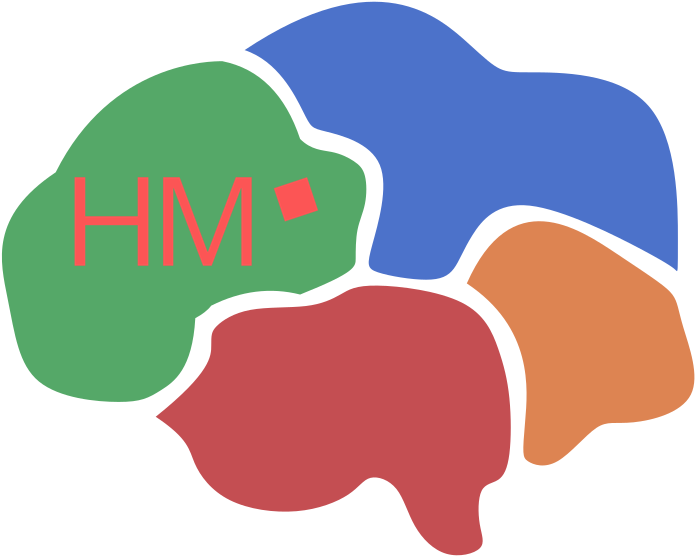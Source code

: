 <?xml version="1.0"?>
<!DOCTYPE ipe SYSTEM "ipe.dtd">
<ipe version="70212" creator="Ipe 7.2.13">
<info created="D:20210325151954" modified="D:20220215014743"/>
<preamble>\usepackage{libertine}
\usepackage[libertine]{newtxmath}</preamble>
<bitmap id="1" width="974" height="354" BitsPerComponent="8" ColorSpace="DeviceRGBAlpha" Filter="FlateDecode" length="8520" alphaLength="6222" encoding="base64">
eNrt3c1Sm0nSBlAuzVsWOAB1W2CHI1hxHdw2yIoauv1902O3wfxIlVmZ54nazK5Hb2XV0at0
8u3PP7+FrhORudn98Ufsnh+rbft99CnhtJHy+fbpk/oSOUjG3d3uzz+/3/UjQ3WrTSFt0iZt
kd53sfqSSsD+73r8n6rb3hDSJu1Jn/zlpf0vGYVwcUHaIgcE9j/S/vSJtG0SIW3SnrP2CY5c
kV+UWPSh5DaXYsD+4c69uyNtEdIm7Qlr58ARJeY2lx7AztNAojaFtEm7ibQf18NmowQkVe79
OwiRIwA7TwOJ2hTSJu0+0nbmSLoTaf2pIypLEgI7TwOJ2hTSJu1W0h6OHckDiQ8ffIcVORKw
kzSQqE0hbdJrJW3HjuTJtyovtJWVJAR2kgYStSmkTdqkLdLzClZWUhjYSRpI1KaQNml3k7bB
2pICGCXGaLvNJTOwMzSQqE0hbdLuJm2DtSVFZZUYo+02l9cB+++Bq/Mv4sAGErUppE3a3aRt
sLaoLLe5dAB2hgYStSmkTdrdpG2wtoTnvlxNeaaSE9jhDSRqU0ibtBtK2+EjwQdRoakjCkoy
Azu8gURtCmmTdk9pG6wtYQ4pNEbbbS7JgR3eQKI2hbQBr6e0nT8SlW/lXmirJsDerfAvfEMa
SNSmkDZpk7ZIq5tXNUkrYMc2kKhNIW3Sbittg7UlwCe1xmi7zQF7sWN/egOJ2hTSJu220jZY
WwIKqtYYbbc5YC825XX6sa82hbRJu620DdYWBeU2lw7ADjz21aaQNmm3lfZfg7WdQjIx93VL
ycMFbA0kpC1C2qT989JAIjPPn4pTR9zmgK2BhLRFSJu0DdaWYMZUHKPtNgdsDSSkLULapO21
toTnW2nJeL6ArYGEtEVIm7QdRBImbUUkgN2vgURtCmmTNmkbrC1H503RMdpuc8DWQELaIqRN
2r8ZrB3xJ3qlVfZ+GBLAbtlAojaFtEmbtA3WFnXkNgdsDSSkLULahGCwtiyX++3WP3YQwO75
gkVtCmmTNmmbQCK1jx23OWBbUQ0kalNceaRN2gZryxEVVHqMttscsDWQkLYIaZO219oSlW89
IORBA7YGEtIWIW3SdiLJbGmrHQHsxg0kalNIm7RJ+5+nc3WlRuSQOqo+RtttDtgaSEhbhLRJ
22BtUT5uc8C25jeQqE0hbdJGBYO1Rfm4zQFbAwlpi5A2KhisLaukwxhttzlgayAhbRHSJm0T
SKThaeM2B2wr/KdMtSnuPtIm7Z+f0c2NSpH3IqrHGG23OWBrICFtEdImba+1ZXK+NXOUJw7Y
XmuTtghpk7ajSSZJW8kIYK8i7WNOnVKbQtqkTdq/eEyXl4pF3o6rNmO03eaArYGEtEVIm7QN
1papVfPpE2kDtqWBhLSFtEk7rbS/n3v7cqeutJB2xBu5vds8AbORVQMJaQtpkzZpv2iw9nar
XuQNmT9G+/tPMKSdIciqgYS0hbRJeyFpR/a7aiCRtx0y80+VzYa0SdvK+VMmaQtpk3Zmacce
U+P0VMnIqxIyRju2VN3mP2yAszNk1UBC2kLapE3aXmtLkVv1/3cpaXutbSVsICFtIW3STi7t
2L+1p2Qk+a06zs5IO9ce6Dd5RgMJaYuQ9rrS/uupxd1cBmvLyxPwzwr+5++ZknaWbaCBRAMJ
aQtpk/ZS0r7fbMIGazum5OXFMv0r4cPf/xaStP20YaVtICFtIW3Szi/twMPKYG1JWyw/bU7S
TiRtDSQaSEhbSJu0l5J24B/dM1hbXpKAMdqknTUaSDSQkLaQNmmvJe3IP75mAom85GyJ/kcE
pJ3rtTa1aiAhbSFt0l5H2n+dV3HPzmBt+c07zLgx2qSdVNoaSDSQkLaQNmkvJe2d19riBebT
e5K0c3350kCigYS0hbRJeylpj7s7h5WQ9lO/s5C2XWElbCAhbSFt0l5F2rGPz2BtefLt5fQx
2rv/GaNN2nmlrYFEAwlpC2mT9lLSDvx3kQZry5M1Mn+M9q/m4ZB2uq9gGkg0kJC2kDZpLyXt
E4O1pX2NPPWlj7Qzvtam1vYNJKQtpE3ai0nbYG3JlPAx2qSdWtoaSNo3kJC2kDZpryXt8fWr
CSSS6EiZf4ZcX5P2KtFAooGEtIW0SXstacceXAZryw+Omj9G++nbn7STvtam1t4NJKQtpE3a
y0l7F/qDrCKSwDv0mbog7aSbRANJ79fapC2kTdrLSfsk9K/YKCIJvEMHaS/3w4cGknXXr8Zp
krYIaXeQ9t5gbQkX1Pwx2s++YSNt38ishA0kpC2kTdorSjtysPYh3nJIgcwfoz02G9JeUtoa
SBo3kJC2kDZpryjtwOPLn7CRqNLIWapu89///KGBpHEDCWkLaZP2qtKOe5QPz75alA6532yy
3fiknfq1NrJ2bSAhbSFt0l5U2sPZJYEnyfzWkY8fSXthaWsg6dpAQtpC2qS9qLRPDNaWoKQa
o03aa+wZDSRdG0hIW0ibtNeV9sP0P4Tt+JKQ95MvKQfStm2shBc3aQtpk/a60o7VhWrqS6b5
50buWlAOL9o20bePFdJAQtpC2qRN2gZry8sz/x8I7F92y5N29p2jgaRlAwlpC2mT9tLSnv/X
QwzWbp75fzVppP/W6TZ/Kbo0kPRrICFtIW3SXlraJwZrS/WKSF6qbvNXoEsDSb8GEtIW0ibt
5aVtsLbMSsIx2qS9UDSQNGwgIW0hbdJeXdoBI9ccYm0PkPljtL3TLvZaWwNJswYS0hbSJu3V
pR3iH4O1O76QjPhOl79U3eavc5cGkmYNJKQtpE3aBaQ9DNaWim8jH7Zb0q72fU0DSbMGEtIW
0ibtAtKOPc2UVRdp5/4nt6TtK5uV8AYnbSFt0q4hbYO15bivIrOO0Sbt9aStgaRTAwlpC2mT
dg1pjy9fDNaWIxZC1jHapL3etzYNJJ0aSEhbSJu0a0g78E2RwdotpJ3+fiTtlV5rayBp00BC
2kLapF1G2ru4x/rgNCudgDHar/+RmrRXkrYGknUbSF75Wpu0hbRJu4y0R+CZpoGk9rkxf4z2
7S1pF44GkqUXaYuQdk9pnxisLcdA0fQx2m/b/KS92GttDSQ9GkhIW0ibtCtJe1xdea0tq4vo
frMh7fr7SgNJjwYS0hbSJu1K0j4xWFsOLqJFNhJpL/ZbiQaSHg0kpC2kTdrVpB3YQOJMq8eh
dUbZkLafS6yEpz1pC2nDWDFpj7iHu3/9vAix/38+Ij5/Ju0u0tZA0qCBhLSFtEm7mLRPDNaW
A1ponW5/0l7vFxMNJA0aSEhbSJu060nbYG05SOaP0d6942cR0vZa20p4m5O2kDZp15N2JLZN
IHFcBJ0PpO1HEythAwlpi6uTtEtKe2+wtrwvAWO03/c1jbSX3GYaSKo3kJC2kDZpl5T2uL42
WFve9bJxqRfapG2nWTkvdNIW0ibtktI+MVhbVts/i5aqPb/uSWVN+B2KtIW0SbustA3Wljf/
JrLghUjaq242DSSlG0hIW0ibwapK22BtWWjbD9Lu/FpbA0ndBhLSFtIm7arSPombQGKw9vLy
mbxnDvHVjLTtNythAwlpC2mTdmFp3xusLW/YNvPHaB9it5D2utFAUriBhLSFtEm7sLQj+WEC
iVPixVt9LL3V3eYHea2tgaRoAwlpizuUtItLO+6JG6y95NvF6WO09wf6Ukbaa0sbWYs2kJC2
kDZp15Z24L+L9Frbq8UXnQlXV6QtGkiqNpCQtpA2adeW9onB2pJ7t6xeqrb6ut/yrAk3O2kL
aZN2fWkbrC1pfwE53A8fpO1bnvUt34VF2kLa6FVe2uPuLmywtlPObn/+QLi5IW35v5NKA8m6
6+lBnaQtpE3a5aV9YrC25HypeNC/cETaFXagBpJyDSSkLaRN2h2kPbbbsMHa2626WyLzx2gf
dug6afuuZyVsICFtIW3S7iDtwONu5y+zOxym/N5B2gWigaReAwlpi8uUtLtI22BteUY488do
H/orGGkXea2tgaRWAwlpC2mTdhNpj3zvOqQzb4Z32pLyFah12GuLtIW0SbuJtE9Cx/0pPbw5
9pYg7SI/r2ggqdVAQtpC2qTdR9qBT99g7dS2KfH3Q0nb9z4rYQMJaQtpE1cfaY+4Q8+4v9Sb
fPqPHeP2lrTlSWnH/fpmHfzmIm0hbdLuI+3A/zuk7RVi1b3tNj/8OwENJIUaSEhbSJu0W0l7
XF4arC0/bIkqhwBp+/ZnJWwgIW0hbdJuJe0Tg7XlpzOhysVH2qWkrYGkSgMJaQtpkzZpG6zd
94X2+mO0SbvmztRAUqWBhLSFtEm7m7THzY3B2hJ1CY7zc9KW5O8ErANe9KQtpE3a3aR9YrC2
RO2EIwz3I22b08rcQELaQtqk3VDaD5uNDSDz/y3kUXv1Sbva/tRAUqKBhLSFtEGrobRPjPuT
kDHax3z6pF3wtTayrt9AQtpC2qTdVNpBv8ySdlvGVP3y6DY/4hbVQLJ+AwlpC2mTdk9pj+tr
g7U7J2CM9pGfO2kX3KUaSNZvICFtIW3S7intE4O1mx8F5e470vbLi5WwgYS0hbRJm7QN1m73
qnD6GG3SljceUxpIFm8gIW0hbdJuK+0Qbjn9er4nHKQtbzumNJAs3kBC2kLapN1W2rH7QTE2
ek94zDHapO2LoZW5gYS0hbRJu7O077dbO6HdS8Kinfmk7Yuhla6BJJocalNIm7RjpR34f3A/
5T2n/OKJz3XL404epXey27zed0PrgL9nkbaQNml3l7bB2t3eEBb9SkXaNq2Vbe0T/DcoHyFt
0o6V9jg/DxusvdkoyfKvB8flJWnLe6WtgWTNF9qx/+5ebQppk3YGaQe+L9o5A+efAHWvOdKu
/A3x5gZc1wJ2nt8jlI+QNmmHK3QX977IYO2pXKk4Rpu0u7zWJtilgE3aQtqkTdr/AOzuzjHI
Kqt/kyLt4rtXA8lSwCZtIW3SJu0kG0NVVrXKnOF+pN3lFxkNJEsBm7SFtEmbtH+4xTYbW6I4
VD5/nv0vXuc+WdL2VdHKA2zSFtLGKtJOch4arD1pJ8+t/flTHEm7vrQT/BkUwF7lZlGbQtqk
nU7aQXvDYO2S36Tmf4Ei7fq/y2ggWQfYpC2kTdqk/fMt9vWrwdplidKg0km7xRdGDSSLAJu0
hbRJm7TzHIkGax+98Kf7pE+pus2nnlEaSBYBNmkLaZM2aWfwmMHaJV9of4vovSftFptZA8ki
wCZtIW3SJu1f3GKhp6LyPNZNN/0L1FEvbtK2n/E4P7BJW0ibtEk7G1eU57FuurlVP3mMNmnb
z1ZCYJO2kDZpk/avX2vbG7Uyf4z22G5JW464pTWQrABs0hbSpinSznYwGqx9lA08veS7larb
POCM0kCSHtikLaRN2qT95MFosHYlk0x+jkGtI6Tda1drIEkPbNIW0iZt0n4qgT/OPjgVD/so
5xf4+TlpS+EzCrBJW4S0SfsAZ2PQj7M7DSSHrfcGY7RJu+lrbQ0kuYFN2kLapE3az+Rhs7FD
vNBe64sSafeStgaS3MAmbSFtjiLtpG7xWnvZl37j7o60ZdIXybYNJIsAm7SFtEmbtNO6RZ2u
+NJv33jH2rRNvksCNmmLkDZpH+yV0cVF2Ca5vlaq731885/aZkPaUvi7JGCTtghpk3aNE3If
NymuTPqM0Sbtvl8nCzeQrA/sPNLeW9bcFb7nSZu0DdYu+OwSfDki7Y77vFgDSSFg55G2ZXVb
pL2QtB/PfIO1l3zXN7+uz85IWwIUV6OBpCKwSduySJu0X5KdwdoLZvZTy/GwSFsDCWCTtmVZ
pL2WtO8N1vZC+7c/QET/W0jS9lobsEnbsizSXlHakeek19orwCPPRiXtphsesD0gy7JIG2Do
pei9trdR7VUNJM8Du/f2wB7LIm3SztaNYLD2Qg9rXF6SNmlrIAFs0rYs0ibt5S4yg7Xzb1el
StosB9ikbVmkTdrvyc5gbZcaaZN22p9ywhtIAJu0LYu0Sfs9F9ndncHaC3hju51dzqenSpW0
e/7utvvjj8dT+vFs9OGTtmWRNmkf4LV2UAOJwdppn1G2R0PaOAfYpG1ZFmkvKu1hzyR/oT39
d4eH7VapknaW/X/kBhLAJm3LIm3SLntgeq2d79fzhC30pK0EAJu0Lcsi7YWlHfSX2TEm4XW2
z/f1h7SVAGA7mizLIu11pT2+fjVYO+lP554IaauCdzeQADZpWxZpk3arFgXj/pLu0pRzzklb
3nZAATZpWxZpk3aSGKztLku7OUlbANvpZFkWaS+NmUBsZ5t0kehH8/ljtEmbtHPWwgsaSACb
tC2LtF3fmaW9jxqs7S+zP/XdZ/IY7awPgrTl5OkGEsAmbcsibdf3EtKOHKx9e+va+vlxTB+j
PTYbpUraq7gOsEnbskibtNeSduTJ6bX2i9/gNSQlacv3VwG7v/+A6aOxh4+DtC2LtEl7RWkb
rN32Fkv8V4RIW8QZZVkWaReQtr/M3vZBjI8flSppi5C2ZZE2aZc8PI37i92cPg3SFiFtyyJt
0j52HqZPliPt8Ctsl7h1hLRFHFOWZZF2GWkHfjIGa39PwBhtG5K0RUjbskibtOd8MgZrh2by
GO19+o+dtEVI27Is0i4j7XFxYbB22Ic/f4y2H1lIW4S0LYu0SbvDEdr+tfaOJElbhLQtyyLt
2tIOaiABm9kjzVf4akPaIqRtWRZpV5L2+PDBRgr42H3apC1C2pZlkXZ1aZ9EtDEY97ef/jc6
lSppi5C2ZZE2aXd4v0raxiqStojzyrIs0u4g7cCDtOdg7cljtBf6RkPaIi4Iy7JIu560wz6i
lhNIdn47IG0R0rYsi7TbSHt8+WKw9qSP2hht0hYhbbUpmV+IxY1lI+2q0j6ZP3Su6ylqjDZp
i5C22hTSJu1u0t4ZrF3yG81S/TmkLULaalNIm7RLSnvEHad9BmsPzTmkLULaalNIm7T7Sfuv
rRXUQLL/9KlJ8U4eo71b7YMlbRHSVptC2qRdVdrj6spg7UoX1v1mo1Td5iKkLULapN38RO0w
WHvyGO0VryfSFnEvqE0hbdImbZ/VWyrXLwWkLULaalNIm7Qb63EE7qvSg7UDxmh//kzabnMR
0hYhbdLOdaga93eMsp38Ya75xzdJW4S01aaQNmnXlvbOcXqMq2ry1JE1P0zSFiFttSmkTdrl
e493ttZBM3ySpC1C2mpTSJu0Sfv7J2aw9sqf527Zj5G0RUhbbQppk3Z5aUf9u8iqg7VVKGmL
OMHUppA2aZN2+NFab7C2MdqkLULaalNIm7RJ+4ejNaiBpN5g7dlN7yt34JC2CGmrTSFt0u6A
RoO1D/Mxzh+j7Z2221yEtEVIm7TttAbn6m7yTwNrjtEmbRHSVpvCP6TdTdr3ztX331Bzq3X1
LUfaIqStNoW0SbtPy/HeHntHxvT9Nuw3t7kIaYuQNmmv8tEFbbYag7Unf3r7xVtHSFuEtNWm
kDZpt5K2wdoLXU/j6oq03eYipC1C2qTtjP3tut9s1v6SYow2aYuQttoU0iZt0n7+jI0arL14
A8nsqSM1+m3c5iKkrTaFtEm7k7QN1n7LhzZ/jPbNDWm7zUVIW4S0SXu9LRe12ZZ9T7ub/kNA
jZ1G2iKkrTaFtEm7m7TntxyvfsBOHqP9sN2StttchLRFSJu0nbSv22zX1+t9MTGnhbRFSFtt
CmmTNmm//KSNGqy94IxoY7RJW4S01aaQNmmT9stjsHbaW2l4p+02FyFtEdIm7dUP26Bxf2sN
1jZGm7RFSFttCmmTNmmvsvHWGqw9e+pIodYR0hYhbbUppE3abaU9Av9d5CKDtQPGaC87cpy0
RUhbbQppkzZpp4DQIq+1J7/QtsHc5iKkLULapF0m4/LSSfvcfTS3Ngdpu81FSFuEtEnbkdtg
sPZw+5C2CGmrTSFt0ibt9xy5Bms/tc0mj9Embbe5CGmLkDZp18q4uTFYO8NlNM7PSdttLkLa
IqRN2tVOXYO1//0FZLPxT0RJW4S01aaQNmmT9jvzMFmVKwzWnlyVu1pjtElbhLTVppA2aZN2
+Eeac3x0wBjtuzv7ym0uQtoipE3aRFS+a2L2C+2irSOkLULaalNIm7RJ+zHj+tqRG3UNje2W
tN3mIqQtQtqk7ewtP1h7fPni0iFtEae92hTSJm3SLnD2Zhv3t3fpkLYIaatNIW3SJu2DZtze
OnXn30Hj7Iy03eYipC1C2q7vXfXzYdd+sPbsMdpFh/uRtghpq00hbdIm7Z9yv93GfLBpwDl7
6kj1HUXaIqStNoW0SZuLwj/bDIO1J4/RftxOw3Zym4uQtghpu777SDuogSRDH8XkStzXHaNN
2iKkrTaFtEmbtP+d0fjsnV13V1ek7TYXIW0R0nZ995H2X4dw0IaMHaxtjDZpi5C22hTSJm3S
PvqGbDlYe/amatA6QtoipK02hbRJm7R/yuR/GJjk+J1ddKenpO02FyFtEdJ2fXeTduCejBqs
PXmM9q76GG3SFiFttSlUQ9qknUSe4QSdXIMPbTYSaYuQttoU0iZt0s5zFM8frD25W2bfaReR
tojjXW0KaZM2af/iKG4zWHv2GO02rSOkLULaalNIm7RJ+5fpM1i71TBD0hYR0hbSJm3S7nwa
z7SoMdqkLULaalNIm7RJO2BnBjWQzOxkNkabtEVIW20KaZM2ac/PiDuQq94448MH0nabi5C2
CGm7vkn7r4+69GDt2WO0G+4ft7kIaatNIW3SJqWnLHp5WXiw9uS/Oz+C/i4PaYsIaQtpkzZp
O5NnNlrM/6PzDTcPaYs41dWmkDZpk/ZzZ3Lc/jxu3VWfE07aLhcR0hYhbdJOnnFzE7Mzjzym
Y/Kf5hnn56TtNhchbbUppO36Ju0kx/LxBmvPHqPdbLgfaYs40tWmkDZpk/YL87DdxgzWPhpQ
J7/Q3rVsHSFtEdJWm0LapE3amT/zGhfNuLuzbdzmIqStNoW0Xd+kneozvz/CZz55jPbetnGb
i5C22hTSdn2T9jM6vbgo85kbo03aIqStNoW0SZu0Hc4HH6xtjDZpi5A2aQtpkzZppzucSwzW
3rlTSFuEtNWmkDZpk3ayjA8fCgzWnj1G++yMtN3mIqStNoW0Xd+k/fu9OpepBx+sbYw2aYsI
aQtpkzZp58z93KkdBx+sPfmF9kPjfwtJ2iKkrTaFtEmbtFc5opf7j7dbSFvEMa42hbRJm52W
+PDfP1h79hjt9q0jpC1C2mpTSJu0Sft1Xl32w589Rvvy0m4hbRHSVptC2qRN2q87pYN27HsG
axujTdoiQtpC2qRN2gvs2AXPZ2O0SVtESFtIm7RJO3/mvx9+/9C82WO0T0/tE9IWIW21KaRN
2qT9lk271GDtyWO0HyvaDiFtEdJWm0LapE3ab0vUv4t820CPyY3lD9utHULaIqStNoW0SZu0
lzurk/+n7m0S0hZxeqtNIW3SJu13ntVBDSSvHaw9VnjrTtpucxHSFiFt0rZd/xHs168xT+GV
lJ3cUv62TnLSdpuLkLYIaZO27frDcZ1+sLYx2qQtIqQtpE3apL3k1o3atC9+rT35hfZO6whp
i5C22hTSJm3SXhrbLx6jN/mt+7BDSFuEtNWmkDZpk/ahnkXUYO2Li9/+txmjTdoiQtoipE3a
6yZssPYLWDv7hfZmYz+Qtghpq00hbdIm7QKHdrb/MDuBtEUc2mpTSJu0SfvAh3bKwdoja+s4
abvNRUhbhLRd36T9wkQ1kDw/6GP2GO2PH+0E0hYhbbUppE3apF3m3H5qsLYx2qTtoYiQtghp
k3aNPGy3qQZrG6NN2m5zEdIWIW3SZqpjdEfPnjri8ZO2CGmrTSFt0ibt4z2UqL/M/q/B2pPH
aO/9W0jSFiFttSmkTdqkfcw8ijfJYG1/F1Kpus1FSFuEtEnb6X2MQ9uVoVQ9GhHSFiFt0q52
eicYrG2MtlJ1m4uQtghpk3a9jA8fwgdrzx6jbUuQtghpq00hbdIm7TmbOXSw9ph8gxjuR9oi
pK02hbRJm7RnJervRX5H7+QX2g+bjSdO2iKkrTaFtEmbtIuf4X/3S8+cOrK3GUhbxCmtNoW0
SZu0mzyduXVE2qQtQtpqU0ibtEl7cib/4RhVo1Td5iKkLULapN3oGA8a9+emUKqekQhpi5A2
advSpE3anpEIaYuQtuubtF+bkeAkP27J3N56yqQtQtpqU0ibtEk7ZlfXZfbOGG3SFiFttSmk
TdqkHZdxdVVV2vfGaJO2CGmrTSFt0ibt3oe5O4K0RYS0RUibtB3mqyxjtElbxOGsNoW0SZu0
wzMqSnt8/uzJkrYIaatNIW3SJu3487zYYO2//+a7kLYIaatNIW3SJm172wYgbREhbaER0ibt
stvbX2Anbbe5CGmrTSFt1zdpH+NhVWkg2WkdIW0R0labQtqkTdqZUubfRY7t1tMkbRHSVptC
2qRN2k51VwNp+/xFSFuEtEnbqb7A8hfYSVvEmaw2hbRJm7TzpUADiX8LSdoipK02hbRJm7Rt
cveCUvXUREhbhLRJu0/ul546onWEtEVIW20KaZM2aXtqR3jow8MjbRHSVptC2qRN2pmf2pqD
tffGaJO2CGmrTSFt0ibt3BkXF0v+W8irK8+OtEVIW20KaZM2aTve3QhK1bMTIW0R0ibtjsf7
cg0k/i0kaYuQttoU0iZt0l4hyw3WHqennhppi5C22hTSJm3StttdB0rV4xMhbRHSJu22Gdvt
Ksx+2G49L9IWIW21KaRN2qTtkD/wcD/PmrRFHMJqU0ibtEl7uUN+hQYSY7RJW4S01aaQNmmT
9nJZ4t9FDs+atEVIW20KaZM2aTvnXQRK1UMUIW0R0iZt+b7nkw/W1jpC2iKkrTaFtEmbtNfM
yP1ae9zeekakLULaalNIm7RJm8EO/JT9XUjSFiFttSmkTdqkvXLG5WXSF9rGaJO2CGmrTSFt
0iZtp70rQKl6lCKkLULapC3/Pu3zDdb2B2tIW4S01aaQNmmTdoEkHKw9zs89F9IWIW21KaRN
2qRd4cBPNe7Pv4UkbRHSVptC2qRN2lXysNkkmjpijDZpi5C22hTSJm3SrrT/87SO3N15HKQt
QtpqU0ibtEkbxozR9nDd5iKkLULapC3PZFxfG6NN2m5zEdIWIW3Stl1LHvtOftIWceSqTSFt
0iZtx76TX6l6piKkLULapC0vzLi9DS6BszNPgbRFSFttCmmTNmnXrILAwdqG+5G2CGmrTSFt
0ibturnfbr95rKTtNhchbRHSJm2p8lgfn+nw0ZO2CGmrTSFt0iZtKjv02hujTdoipK02hbRJ
m7SrZ4Rs/qsrnzxpi5C22hTSJm3Srn/+T68Fnzlpi5C22hTSJm3SblELk5+p1hHSFiFttSmk
Tdqk3SPj7m7qzj899ZmTtghpq00hbdImbeVw4KdpjDZpi7TMfwBpSDrXeNrt3XmwluV5x/Hr
LKyiuItr3TUKaomWUakxtUSLCx5QYmMdG4eSGDdKtIypY42GqogiJTqMiWM1lkiIYInGsbGO
jbUqLtQlbnHHCO4YVIQD5y1pkhkd4Zzf8z7bdd3ne/993ud53nvOBy7O9/DejYa6brHU1sXy
e2/s1fxd/reRd33V0l7H59yfU5LdmdaRMx9uyfD1DTS71/zzxDUvQPMGKL+x7t0dguakNK/d
IWnMW6xC8/ooL/39u5uB5qQ0N6YkrXlSA80borxuLWlFc1Kan0ta82I0b5ByI9uojeYAmhsj
EsY8rIHmDVPONmqjOYLmaxPWPAPN3VDONmqjOYLm5QOSxdy+DM3dUM42aqM5guaEk/PxDTR3
RznTqI3mEJrTTc4Ler3m7ilnGrXRHEJzssk5d2wOrrlHyplGbTSH0Jxscp7U6MWa2xTKWUZt
NMfQnGpyXtxrNauU163XW9GclOZEk/OwRu/UnIFyllEbzUE0p5mcZ/RGzRkpZxi10RxEc5LJ
uYDYHE1zdsoZRm00B9GcZHI+vtG7NDdFOcOojeYomlNMzgt6k+amKeujNpqjaE4wORcRm4No
zkNZH7XRHEVzgsl5UqN3aM5J+XfrUDSnpTm95Ly4N2gugPK6dTWa09Lc+LPE9n9YI3nNxVCW
R200x9F8TWL7PyNxzYVRlkdtNMfRnFhybl+asuZ1lJc1ClxXozktzY3xSW3/mEaymoumrI7a
aA6k+Y6ktn9+oppLoKyO2mgOpHlNSsl5i09S1FwSZXHURnMgzY1/SGj3z2kkp7k8yuvWG61o
Tkvzswnt/mOJaS6VsjhqozmS5oSS89BGSppLp6yN2mgOpTmd5HxVOpqroKyN2mgOpTmZ5Ny+
NBHNFVHWRm00h9KcTHIe00hBc4WUpVEbzbE0p5Kc58fXXC1ladRGcyzNa7ZLYuuLi801aa6c
sjRqozmW5kSS8zmNyJproayM2mgOpvlXSWz9Y3E110VZGbXRHExzEsl5aCOo5hopK6M2mqNp
TiE5XxVSc82UhVEbzdE0v9c//MYXGZur0lw/ZWHURnM0zQkk5zGNYJpdUP7dGonmxDTHT87z
Q2leR/nNhpM1E82JaV6zbfB9LzQ2l6zZE+WeR200e9G8/KbekpzP1r7f3q5dszPKPY/aaPai
+Xl7vJckZyk2v9z6SN2a25Y03K2ZaA6iebL6NAeF3nYtNv+T1a7ZfupPc/ejNpr9aN56tfil
3w+97Vcqb7FrVweav+pPc/ejNpr9aJaPTHy3X+Bd12Lz3eZA88APg43aaHak+Tj1cU4MvOva
mzzZg2abF2zURrMjzfLvSN0eeNdvVd7gBwNdaB4fbNRGsyPNNl382s64yVmLzbPNheZoozaa
PWneV32e88JuuhabR/jQHG3URrMnzfZQ8sn5UeXt/f/nhnvQHGzURrMrzd9MPTkP1UcPD5qD
jdpodqV58EeJJ2cpNv/+xwIeNAcbtdHsSrPNSTs5az+1/5m50Rxr1EazL82j0k7OWmwe60dz
rFEbzb40t76SdHKWYvM7/fxo9jhqL21FcwzN8kOFTM5abJ5hjjSHGrXR7EzzLl0JJ2ctNu/v
SXOoURvNzjTbvQknZyk2P2qeNIcatdHsTfOp6SZnLTaf6UtzpFEbzd40b/RBsslZis2rtvSl
OdKojWZvmu2HqSZnLTbPNV+aI43aaHan+VD1oU4Itt9abD7Km2aPo/afozmIZntGfMXPgu23
FJtfb/Om2eOo/S9ojqL5/DSTsxabp5o3zYFGbTT707z9GvEl54babi027+1Pc5xRG83+NNvP
xZc8FWq7pdh8n/nTHGfURrNDzSeqj3VgoN3WPlflNIea44zaaHaoua96aMusQLstfebZhxt7
1Bxm1EazQ802K73krMXmfzWPmsOM2mj2qHl4esn5WOn9fMmlZvuJw1G7Dc1BNNvi5JKzdKbT
Sy0+NZ/oT/N6R200u9R8TmrJeXMpNl9gPjVHGbXR7FKzfGB5lOR8lvJm1u7kVHOUURvNLjVr
vwUZKDlLNP/DvGoOMmqj2afmY9JKzlps/mu3moOM2mj2qbn9N0klZyk2Lx/gVnOQURvNPjXb
5SklZy02X2t+NccYtdHsVPOe6qf9RUjOWmw+yLHmGKM2mp1qtgcSSs5SbH7KHGuOMWqj2avm
iekkZy02f9u15hCjNpq9at5EPWDOf3KWYnPnENeaQ4zaaPaq2X6UTHKWXN5mrjWHGLXR7Fbz
X6gP90Xn+6zF5jHONXsctQ9DcxTNLS82/2sErpYUm9/s41yzx1F7FpqjaLaL0kjOWmy+0pxr
jjBqo9mv5p3Xii8d53qbtdi8n3vNAUZtNPvVbP8pvnSh622WYvMic685wKiNZsea/0ZNzkMc
77IWm0/3rznAqI1mx5oHvC++9tuOd/lM5Q2s3CyAZv+jNpoda7brEkjODytv4McWQLP/URvN
njUfHD85a7H5KxE021zvozaaPWu2p8Mn5yuUx1/SFkLzCd5HbTS71jwlenJuf0N5/EsshGb3
ozaaXWvepjN4cpY+Ealr9xia3Y/aaHat2W4PnpylI5z+y4Jo9j5qo9m35nGxk7MWm/82imbv
ozaafWvu+1bo5CzF5hWDomj2Pmqj2bdmuzp0cpZi8/UWRrPzURvNzjUPi5yctdg8Mo7mgStc
j9podq7ZHgucnKXY/HxLHM3OR200e9d8lvh6h8lZi83fsUCafY/aaPaueXP1gDl/yVmKzWt3
jKTZ96iNZu+atWTrMjlLT36nRdLse9RGs3vNo6MmZ22qGB9Ls8dR+0toDqO59TXxCpOd7a8U
m9/tH0uzx1H7+2gOo9kuFa/wpLP9fTjTd2IQza5HbTT71ywfMDfc1fZqsfmL0TR7HrXR7F+z
3S9eYqar7b0i5zzhVLPnURvNATRPEC/xjqfkrMXmSeE0ex610RxA8yD1r4OxjnZXis2rt4qn
2fGojeYAmu1G8Rr/7mh3pdg83+JpdjxqozmC5sPjJWctNh8bULPd4nbURnMEzS0vhEvOZyiP
u6xPRM3j/Gn+w6iN5gia7cJwyXmR8rjTLKJmv6M2mkNo3mFNsOS8j/S0+4TU7HfURnMIzfaL
YMl5mvKwD1pMzW5HbTTH0Py1WMlZi83fCKrZ7aiN5hia+6sHzPlIzkcrj/rxpkE1ux210RxD
s80OlZylw1FvtqiavY7aaA6ieUSk5KzF5iPCavY6aqM5iGZ7IlBylmLzeo+Si6HZ46i9rA3N
cTSfGyg5S7H5uxZXs9NRG81RNG+zOkxylmJz126BNTsdtdEcRbMtDJOcpdh8jwXW7HTURnMY
zR1RkrMWm08JrdnnqI3mMJrbl4pX6qh5X6XYvIGj5KJo9jlqozmMZrtKvNJtNe+rFJt/YKE1
+xy10RxH89AYyVmLzYcE1+xx1D4czXE0y9/ff1/rtkqx+bmW4JoHOBy1r0FzIM1niJeqNzlL
sXmKBdfscdRejOZAmjf9WLzWn9a4q1JsXrNDeM3eRu13bjq2Hc2BNMt/H1xd465KsfkOC6+5
/2+dUTZ+eySW5iP9J2ctNp8QX7OfUfsPlNEcTLN8wFx9yfnowv608a55nDPKaA6m2aa6T85S
bJZ++dS7Zgej9mcoozma5j3EA+ZqS86brVQe74AUNNuPfVFGczTN9kvnyflbysM9YUloHlsj
5bc/TxnN4TR/3Xlyfkh5uLPT0FzbqL1+ymgOp3kj9TuonuQsxeZVW6WhuZ5Re4OU0RxOs93g
OjlfrjzaPEtE81hXlNEcT/NhnpNz22+URxudiub+H3iijOZ4mlt+7Tg5j1YebGl7KpqrHLV7
pozmeJrtHx0n57nKg11myWge64kymgNq3l48YK6G5KzF5i+ko7mSUVuljOaAmu0ut8lZis33
Wzqayx+1M1BGc0TNJ7lNzlJsnpCS5rGOKKM5oub+74lXPKDi/dxLeagejpILprnEUTszZTRH
1GzqB8bMqHg/pdh8k6WkuaxRuxnKaA6p+UA1OfetdDvbligP9eW0NI/1QxnNITXb4+Ilj690
O6XY/HJrWpoLH7Wbp4zmmJoni5dcUOl2SrH5QktLc7Gjdi7KaI6peWvxgLnObSrczcHKRxB2
7Zqa5rFuKKM5pmZbIF5zUoW7KcXmuy01zQWN2gVQzqR5+ROprTfDaj5OvOYTFX5bS7H55OQ0
FzFqF0M5k+ZevZxplg+Yqy45S7F5+cD0NI/1QhnNQTXbdHfJWYrNsy09zblG7SIpozmq5n29
JWctNo9IULPNcUIZzVE1a4c9VZic/0p5mGctRc0dTiijOazm050lZ+ngh/OS1NzEqL2OclsZ
jwLUmJoHf+QqOUuxuXPbJDVnHbXLoozmsJrlb6FqkrM0Kiy0NDV3+KCM5riaR7lKzg8qj9KR
qGZ51C6XMprjam591VFy3lP6+Xq/RDVrc9LrM0e2lv0gQA2qWf691CqS82VlPEgczR0uKKM5
sOZdxAPmKkjOrVJs3j9ZzT2M2hVRRnNgzXavm+QsxeZHLFnN3Y3a1VFGc2TNp7pJzlJsPiNh
zR0eKKM5smb1gLnSk7MUm1dtmbDm9Y7aSyqmjObImu168crneIjNcy1hzZ8ftWugjObQmkeK
V37MQ2w+KmnNHQ4oozm0ZntGvPT+pX4LSbH59bakNX9q1K6NMppjaz5fvPRV9cfmqZa05j+O
2nVSRnNszeoBc2/2qT0275245o76KaM5tma7U7z2mLpj832WuOYBT884pKX2pwBqZM3jxWvP
rzs2n5a6Zh8LqJE1931bu/bqreqNzR9ujGY0o7mHNav25CzF5hsMzWhGcw9reO3JWYrNh6EZ
zWgu7OplJWcpNr/UgmY0o7nHNanm5CzF5gsMzWhGc49ri09qTc5SbF67E5rRjGZh3Vprcj5K
ufVdhmY0o1lYx9SanKUj1U5CM5rRrKz2N2pMzlJsXj4AzWhGs7Sm1Zicv6nc+FpDM5rRLK29
xE/7KyM5P6Dc+CA0oxnNRZIqJTnvqfxB8pShGc1oFtfE2pLzpcptJ6PZoeaPXk1tLU9D8ybi
AXOFJ+fW14S7dg5Bs0PNtyT33i9OQ7PdLN7huIL3T4rNtxma0YxmeR0h3uHWgvdPis1j0Ixm
NOur5UXtDquKTc5SbM4x3qMZzb1Qs10k3uLsQrdPis3TDc1oRnOGtfNa7RaPFrp9UhnbD81o
RnOmdU8NyVmKzYsMzWhGc6Z1iniPKwvcPSk2n45mNKM52xrwfuXJWYrNKzdDM5rRnHFdV3ly
lmLzHEMzmtGccR1ceXKWYvMoNKMZzZnX0xUnZyk2L2lDM5rRnHlNqTg5S7H5EkMzmtGceQ3p
rDY5K7G5a3c0oxnNTazbK03OUmy+19CMZjQ3scZVmpyl2HwqmtGM5mZW37cqTM5SbF4xCM1o
RnNTa2aFyflI5UbXG5rRjOam1rAKk/Mc5UYj0YxmNDe5HqssOQ9WPrvo+RY0oxnNTa6zKkvO
31Buc76hGc1obnJtLh4wlz85/49wl7U7ohnNaG56zRPvtF/O+0ix+U5DM5rR3PQaLd5pes77
/LNyk/FoRjOam19tS7Q75UzOUmx+tz+a0YzmHOtS8VbH5rqLFJtnGZrRjOay/0G7bv00112k
2DwczWhGc651v5ict8xxDyk2P2loRjOac60J4r3OynEPKTZPQjOa0ZxvDVqh3euRHPdQYvPq
rdCMZjTnXDeWnpylf5sX8vFjaEZz79Z8eOnJWYrNx6AZzWjOu1peKDk5S7F5WR80oxnNudeF
JSdnKTZPMzSjGc251w5ryk3OUmzeB81oRnMB6+5Sk7MUmx8wNKMZzQWsk0tNzlJsnohmNKO5
iNVfPGCuueSsxOaPN0UzmtFcyJpdYnLeQ4nNNxua0YzmQtaIEpPzVOXCR6AZzWguaD1RWnKW
YvMrrWhGM5oLWueVlpy/olz2IkMzmtFc0NpmdVnJ+d+Eq3bthmY0o7mw97WwpOS8iRKb7zE0
oxnNhb2vDvGOZ2a87sRqaaEZzWi2PuIBcw9nvK7yySYfDEQzmtFcnGabUUpylmLzdYZmNKO5
QM1DxVtekemqUmw+GM1oRnORmlUImf4fshSbn2tBM5rRXKjmM8R7ZvmMECk2TzE0oxnNhWre
fKV2z3kZrqnE5jXboRnNaC5Ws80tPDlLsfl2QzOa0Vyw5qMKT85SbB6HZjSjuWjN0o+sMiVn
JTa/0w/NaEZz0Zq1nJQhOUuxeaahGc1oLlzzHuIBc1cU+afDAWhGM5qL12z3FZqcpcn9cUMz
mtFcgubTCk3OUmw+C81oRnMZmgf9tsjkrMTmXOfIohnNaN7wuqHA5CzF5nmGZjSjuRTNhxWY
nKXYPBrNaEZzOZpbfl1cclZi89J2NKMZzeVotgsKS85S7rrU0IxmNJekWT1grufk/D3lMnuj
Gc1oLkuz3SUm555G5NZXhavcb2hGM5pL03ySeOeje7jOKOUiE9CMZjSXp7n/e9qdf9LDdW4W
rlHUUXJoRjOa17uuLSQ5S7H5RkMzmtFcouaDxFuf0e1V/k65xOFoRjOay9Rsj2u3XtTtRf5b
uMLLrWhGM5pL1TxZvPewbq4hxeYLDc1oRnOpmrcWD5ib1s01lNjctSua0YzmcjXbbbmTsxSb
f2FoRjOaS9Y8JndylmLz19CMZjSXrbl9ad7krMTm5QPRjGY0l63ZpudMzlJsnm1oRjOaS9e8
b87kLMXmEWhGM5rL12yL8iVnJTY/a2hGM5or0Hx6ruQsxeZz0YxmNFehefDHeZKzEps7t0Uz
mtFchWabkyM5S7F5oaEZzWiuRPMo8f5HN/vaDjSjGc3VaJb+ft1AclZic7FHyaEZzWjuZl3S
dHKWYvNVhmY0o7kizbuIB8x9PjlPUF62P5rRjOaqNNu9zSZn5WS6RwzNaEZzZZpPbTI5797V
1N/oaEYzmkt7nxuJB8xd3sQ/uIs+Sg7NaEZzt+v6ppKz9MPwEr8r0IxmNH9+jRQf4bPnwv2l
8pIj0YxmNFep2Z7RHmHuZ170I+EVr7ehGc1orlTzd8TkvMWnXiPF5qmGZjSjuVLN24sHzH3r
U6+RYvPeaEYzmqvVbHdqz/DQp16ixOZfGprRjOaKNY/PnJyl2Px1NKMZzVVr7vt21uSsxOYP
N0YzmtFctWablTE5S7H5BkMzmtFcuebhGZOzFJsPQzOa0Vy9ZvUx/picldj8Ugua0YzmGjRP
ypScpdh8gaEZzWiuQfMWn2RJzkpsXrsTmtGM5jo02/wsyVmJzXcZmtGM5lo0H5shOUux+SQ0
oxnN9Whuf0NPzkpsXj4AzWhGcz2abZqcnFteEr7uGkMzmtFck+a95OQsxeYD0YxmNNel2R5U
k7MSm58yNKMZzbVpnqg9yMrLlNg8Gc1oRnN9mqVfCRFX5xA0oxnN9WmWDqIR1wJDM5rRXKPm
I4rTfBya0YzmOjW3vFgU5jf7oBnNaK5Ts323KM3TDc1oRnOtmndeW5Dm/dCMZjTXq9nuKQbz
IkMzmtFcs+ZTitF8OprRjOa6NQ94vwjMKzdDM5rRXLdm+0ERmucYmtGM5to1H1KE5lFoRjOa
69dsT+fHvKQNzWhGswPNU/JrvtjQjGY0O9A8pDMv5q7d0IxmNHvQbHfk1XyvoRnNaHah+YS8
mk9FM5rR7ENz37fyYV4xCM1oRrMPzTYzn+YfGprRjGYnmofl03womtGMZi+abXEezM+3oBnN
aHaj+ew8ms83NKMZzW40qwfMrW+t3RHNaEazH802r3nNdxqa0YxmR5pHN695PJrRjGZPmtuW
NIv53X5oRjOaPWm2y5rVPMvQjGY0u9K8Z1eTmoejGc1o9qXZ7m8O85OGZjSj2ZnmCc1pnoRm
NKPZm+ZBK5rBvGorNKMZzd40203NaL7V0IxmNLvT/OVmNB+DZjSj2Z/mlheyY17WB81oRrM/
zXZhds2XG5rRjGaHmv8k+wFzX0AzmtHsUbPdnRXzA4ZmNKPZpeaTs2qeiGY0o9mn5qwHzH28
KZrRjGafmm12Ns03G5rRjGanmkdk03wEmtGMZq+a7VdZML/SimY0o9mt5vOyaL7I0IxmNLvV
vM1qfQOqOkoOzWhGc1Nrob4B9xia0Yxmx5o79A04Bc1oRrNnzX3kA+Y+GIhmNKPZs2abob7/
6wzNaEaza81D1fd/MJrRjGbfmu1R7dmea0EzmtHsXPOZ2rNNMTSjGc3ONW++Unm0zu3QjGY0
e9dsc5VHu93QjGY0u9d8lPJo49CMZjT719z6Ws9P9k4/NKMZzf4129Sen2ymoTnG+j8v+x5N

</bitmap>
<ipestyle name="basic">
<symbol name="arrow/arc(spx)">
<path stroke="sym-stroke" fill="sym-stroke" pen="sym-pen">
0 0 m
-1 0.333 l
-1 -0.333 l
h
</path>
</symbol>
<symbol name="arrow/farc(spx)">
<path stroke="sym-stroke" fill="white" pen="sym-pen">
0 0 m
-1 0.333 l
-1 -0.333 l
h
</path>
</symbol>
<symbol name="arrow/ptarc(spx)">
<path stroke="sym-stroke" fill="sym-stroke" pen="sym-pen">
0 0 m
-1 0.333 l
-0.8 0 l
-1 -0.333 l
h
</path>
</symbol>
<symbol name="arrow/fptarc(spx)">
<path stroke="sym-stroke" fill="white" pen="sym-pen">
0 0 m
-1 0.333 l
-0.8 0 l
-1 -0.333 l
h
</path>
</symbol>
<symbol name="mark/circle(sx)" transformations="translations">
<path fill="sym-stroke">
0.6 0 0 0.6 0 0 e
0.4 0 0 0.4 0 0 e
</path>
</symbol>
<symbol name="mark/disk(sx)" transformations="translations">
<path fill="sym-stroke">
0.6 0 0 0.6 0 0 e
</path>
</symbol>
<symbol name="mark/fdisk(sfx)" transformations="translations">
<group>
<path fill="sym-fill">
0.5 0 0 0.5 0 0 e
</path>
<path fill="sym-stroke" fillrule="eofill">
0.6 0 0 0.6 0 0 e
0.4 0 0 0.4 0 0 e
</path>
</group>
</symbol>
<symbol name="mark/box(sx)" transformations="translations">
<path fill="sym-stroke" fillrule="eofill">
-0.6 -0.6 m
0.6 -0.6 l
0.6 0.6 l
-0.6 0.6 l
h
-0.4 -0.4 m
0.4 -0.4 l
0.4 0.4 l
-0.4 0.4 l
h
</path>
</symbol>
<symbol name="mark/square(sx)" transformations="translations">
<path fill="sym-stroke">
-0.6 -0.6 m
0.6 -0.6 l
0.6 0.6 l
-0.6 0.6 l
h
</path>
</symbol>
<symbol name="mark/fsquare(sfx)" transformations="translations">
<group>
<path fill="sym-fill">
-0.5 -0.5 m
0.5 -0.5 l
0.5 0.5 l
-0.5 0.5 l
h
</path>
<path fill="sym-stroke" fillrule="eofill">
-0.6 -0.6 m
0.6 -0.6 l
0.6 0.6 l
-0.6 0.6 l
h
-0.4 -0.4 m
0.4 -0.4 l
0.4 0.4 l
-0.4 0.4 l
h
</path>
</group>
</symbol>
<symbol name="mark/cross(sx)" transformations="translations">
<group>
<path fill="sym-stroke">
-0.43 -0.57 m
0.57 0.43 l
0.43 0.57 l
-0.57 -0.43 l
h
</path>
<path fill="sym-stroke">
-0.43 0.57 m
0.57 -0.43 l
0.43 -0.57 l
-0.57 0.43 l
h
</path>
</group>
</symbol>
<symbol name="arrow/fnormal(spx)">
<path stroke="sym-stroke" fill="white" pen="sym-pen">
0 0 m
-1 0.333 l
-1 -0.333 l
h
</path>
</symbol>
<symbol name="arrow/pointed(spx)">
<path stroke="sym-stroke" fill="sym-stroke" pen="sym-pen">
0 0 m
-1 0.333 l
-0.8 0 l
-1 -0.333 l
h
</path>
</symbol>
<symbol name="arrow/fpointed(spx)">
<path stroke="sym-stroke" fill="white" pen="sym-pen">
0 0 m
-1 0.333 l
-0.8 0 l
-1 -0.333 l
h
</path>
</symbol>
<symbol name="arrow/linear(spx)">
<path stroke="sym-stroke" pen="sym-pen">
-1 0.333 m
0 0 l
-1 -0.333 l
</path>
</symbol>
<symbol name="arrow/fdouble(spx)">
<path stroke="sym-stroke" fill="white" pen="sym-pen">
0 0 m
-1 0.333 l
-1 -0.333 l
h
-1 0 m
-2 0.333 l
-2 -0.333 l
h
</path>
</symbol>
<symbol name="arrow/double(spx)">
<path stroke="sym-stroke" fill="sym-stroke" pen="sym-pen">
0 0 m
-1 0.333 l
-1 -0.333 l
h
-1 0 m
-2 0.333 l
-2 -0.333 l
h
</path>
</symbol>
<pen name="heavier" value="0.8"/>
<pen name="fat" value="1.2"/>
<pen name="ultrafat" value="2"/>
<symbolsize name="large" value="5"/>
<symbolsize name="small" value="2"/>
<symbolsize name="tiny" value="1.1"/>
<arrowsize name="large" value="10"/>
<arrowsize name="small" value="5"/>
<arrowsize name="tiny" value="3"/>
<color name="sbblue" value="0.298 0.447 0.79"/>
<color name="sbgreen" value="0.333 0.658 0.407"/>
<color name="sborange" value="0.866 0.517 0.321"/>
<color name="sbred" value="0.768 0.305 0.321"/>
<color name="sbpurple" value="0.505 0.447 0.698"/>
<color name="red" value="1 0 0"/>
<color name="green" value="0 1 0"/>
<color name="blue" value="0 0 1"/>
<color name="yellow" value="1 1 0"/>
<color name="orange" value="1 0.647 0"/>
<color name="gold" value="1 0.843 0"/>
<color name="purple" value="0.627 0.125 0.941"/>
<color name="gray" value="0.745"/>
<color name="brown" value="0.647 0.165 0.165"/>
<color name="navy" value="0 0 0.502"/>
<color name="pink" value="1 0.753 0.796"/>
<color name="seagreen" value="0.18 0.545 0.341"/>
<color name="turquoise" value="0.251 0.878 0.816"/>
<color name="violet" value="0.933 0.51 0.933"/>
<color name="darkblue" value="0 0 0.545"/>
<color name="darkcyan" value="0 0.545 0.545"/>
<color name="darkgray" value="0.663"/>
<color name="verydarkgray" value="0.4"/>
<color name="darkgreen" value="0 0.392 0"/>
<color name="darkmagenta" value="0.545 0 0.545"/>
<color name="darkorange" value="1 0.549 0"/>
<color name="darkred" value="0.545 0 0"/>
<color name="lightblue" value="0.678 0.847 0.902"/>
<color name="lightcyan" value="0.878 1 1"/>
<color name="lightgray" value="0.827"/>
<color name="lightgreen" value="0.565 0.933 0.565"/>
<color name="lightyellow" value="1 1 0.878"/>
<dashstyle name="dashed" value="[4] 0"/>
<dashstyle name="dotted" value="[1 3] 0"/>
<dashstyle name="dash dotted" value="[4 2 1 2] 0"/>
<dashstyle name="dash dot dotted" value="[4 2 1 2 1 2] 0"/>
<textsize name="large" value="\large"/>
<textsize name="Large" value="\Large"/>
<textsize name="LARGE" value="\LARGE"/>
<textsize name="huge" value="\huge"/>
<textsize name="Huge" value="\Huge"/>
<textsize name="small" value="\small"/>
<textsize name="footnote" value="\footnotesize"/>
<textsize name="tiny" value="\tiny"/>
<textstyle name="center" begin="\begin{center}" end="\end{center}"/>
<textstyle name="itemize" begin="\begin{itemize}" end="\end{itemize}"/>
<textstyle name="item" begin="\begin{itemize}\item{}" end="\end{itemize}"/>
<gridsize name="4 pts" value="4"/>
<gridsize name="8 pts (~3 mm)" value="8"/>
<gridsize name="16 pts (~6 mm)" value="16"/>
<gridsize name="32 pts (~12 mm)" value="32"/>
<gridsize name="10 pts (~3.5 mm)" value="10"/>
<gridsize name="20 pts (~7 mm)" value="20"/>
<gridsize name="14 pts (~5 mm)" value="14"/>
<gridsize name="28 pts (~10 mm)" value="28"/>
<gridsize name="56 pts (~20 mm)" value="56"/>
<anglesize name="90 deg" value="90"/>
<anglesize name="60 deg" value="60"/>
<anglesize name="45 deg" value="45"/>
<anglesize name="30 deg" value="30"/>
<anglesize name="22.5 deg" value="22.5"/>
<opacity name="10%" value="0.1"/>
<opacity name="30%" value="0.3"/>
<opacity name="50%" value="0.5"/>
<opacity name="75%" value="0.75"/>
<tiling name="falling" angle="-60" step="4" width="1"/>
<tiling name="rising" angle="30" step="4" width="1"/>
</ipestyle>
<page>
<layer name="alpha"/>
<view layers="alpha" active="alpha"/>
<path layer="alpha" matrix="1 0 0 1 32 16" fill="sbblue">
272 768 m
320 800
364 760
364 760
428 760
428 688
428 688
424 692
368 720
352 700
348 688
340 684
316 688
316 692
328 732
296 740
296 740
284 764
272 768 c
</path>
<path matrix="1 0 0 1 32 16" fill="sborange">
352 684 m
368 720
416 688
428 680
428 672
440 640
408 632
400 636
384 616
372 620
372 624
376 668
352 684 c
</path>
<path matrix="1 0 0 1 32 16" fill="sbred">
240 636 m
260 652
260 664
260 668
272 676
296.23 674.753
307.242 680.141
314.059 684.912
355.607 679.514
364 660
368 644
368 620
364 612
356 612
356 596
360 588
344 584
332 596
328 612
316 616
312 608
292 600
264 604
252 620
252 628
240 636 c
</path>
<path fill="sbgreen">
236 740 m
256 780
292 780
296 780 c
316 776
324 752 c
328 748
336 748
344 744
348 740
348 728
344 720
344 708
344 704
324 696 c
308 700
292 692 c
290.092 689.524
286.264 687.502 c
285.234 669.112
272 660
264 656
224 660
220 692
212 724
236 740 c
h
</path>
<image matrix="1 0 0 1 -10.8674 301.309" rect="253.67 405.07 341.33 436.93" bitmap="1"/>
</page>
</ipe>
